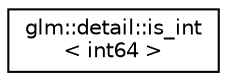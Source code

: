 digraph "Graphical Class Hierarchy"
{
 // LATEX_PDF_SIZE
  edge [fontname="Helvetica",fontsize="10",labelfontname="Helvetica",labelfontsize="10"];
  node [fontname="Helvetica",fontsize="10",shape=record];
  rankdir="LR";
  Node0 [label="glm::detail::is_int\l\< int64 \>",height=0.2,width=0.4,color="black", fillcolor="white", style="filled",URL="$structglm_1_1detail_1_1is__int_3_01int64_01_4.html",tooltip=" "];
}
